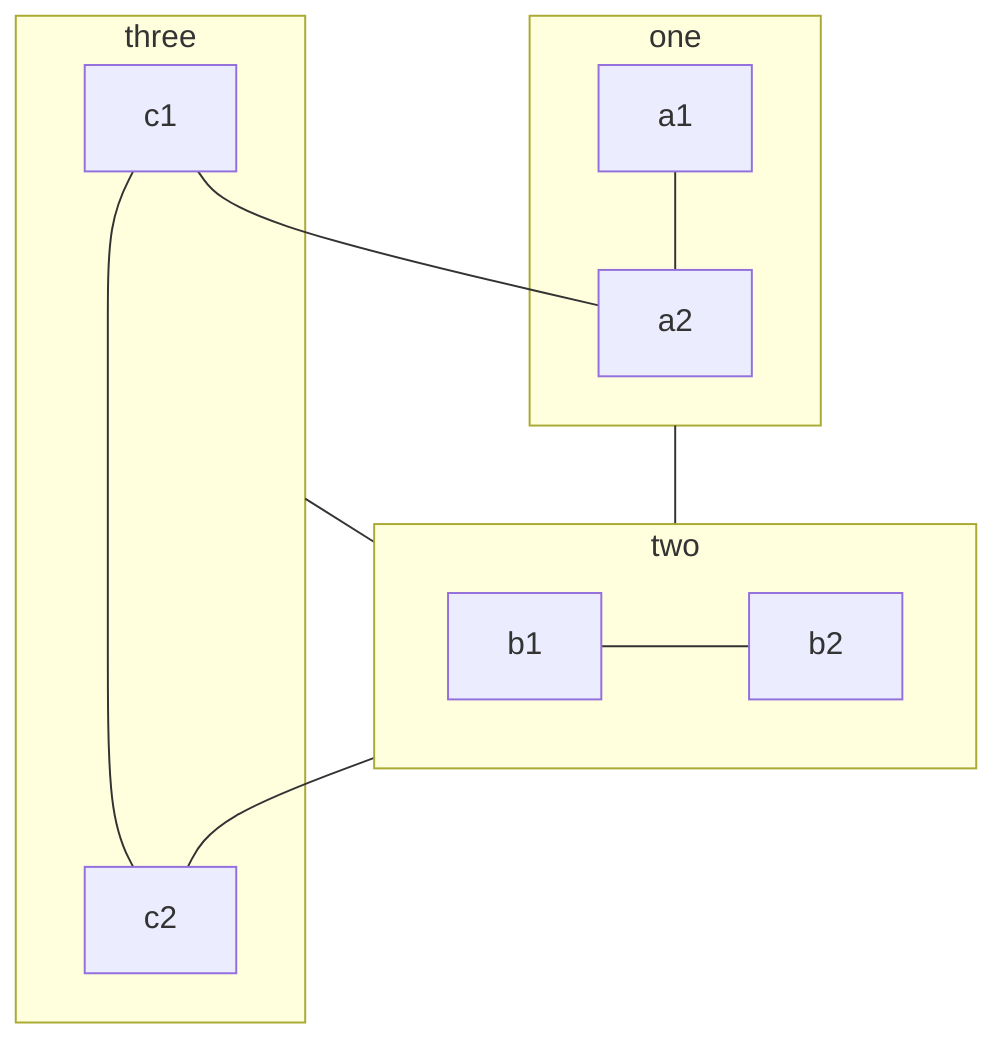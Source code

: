 flowchart TB
    c1---a2
    subgraph one
    a1---a2
    end
    subgraph two
    b1---b2
    end
    subgraph three
    c1---c2
    end
    one---two
    three---two
    two---c2